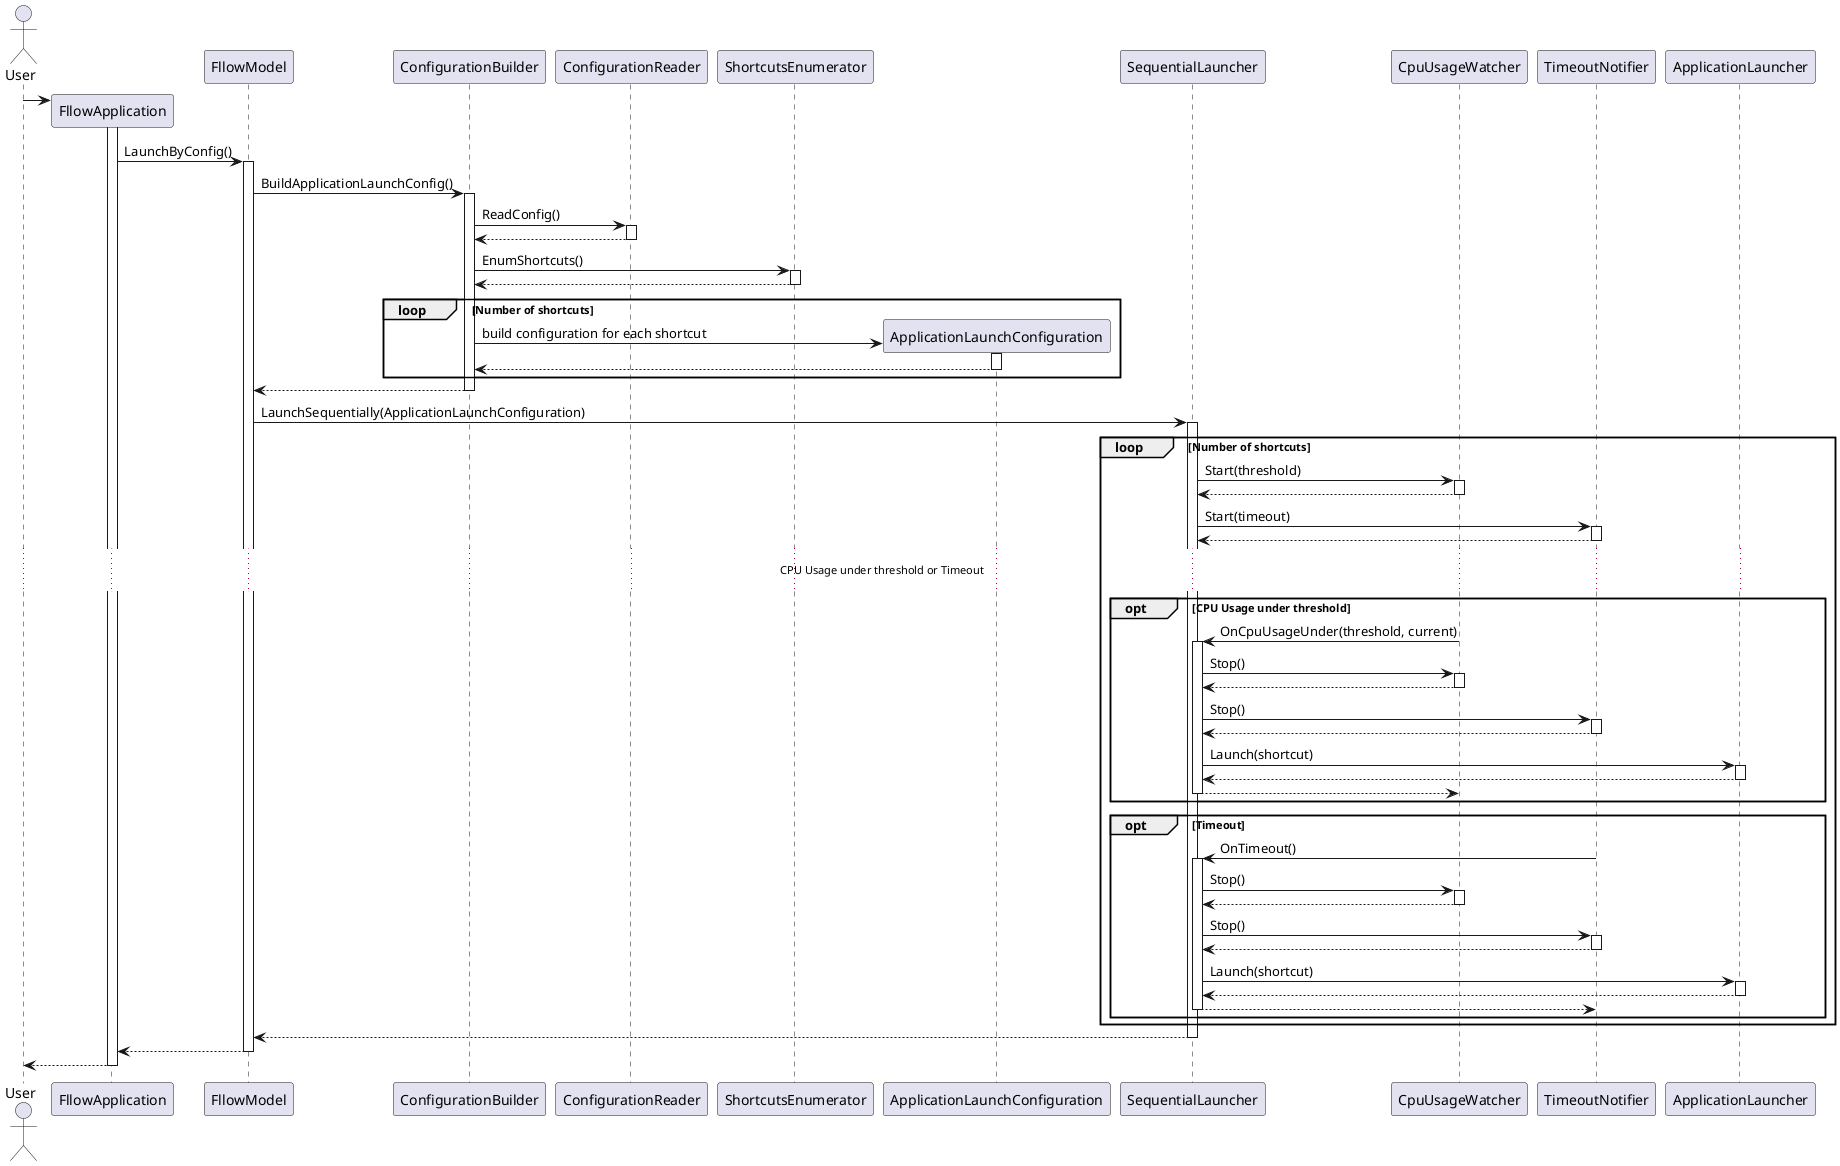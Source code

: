@startuml

actor User
participant FllowApplication
participant FllowModel
participant ConfigurationBuilder
participant ConfigurationReader
participant ShortcutsEnumerator
participant ApplicationLaunchConfiguration
participant SequentialLauncher
participant CpuUsageWatcher
participant TimeoutNotifier
participant ApplicationLauncher

autoactivate on

create FllowApplication
User -> FllowApplication

FllowApplication -> FllowModel : LaunchByConfig()
FllowModel -> ConfigurationBuilder : BuildApplicationLaunchConfig()
ConfigurationBuilder -> ConfigurationReader : ReadConfig()
return
ConfigurationBuilder -> ShortcutsEnumerator : EnumShortcuts()
return
loop Number of shortcuts
create ApplicationLaunchConfiguration
ConfigurationBuilder -> ApplicationLaunchConfiguration : build configuration for each shortcut
return
end
return

FllowModel -> SequentialLauncher : LaunchSequentially(ApplicationLaunchConfiguration)
loop Number of shortcuts
SequentialLauncher -> CpuUsageWatcher : Start(threshold)
return
SequentialLauncher -> TimeoutNotifier : Start(timeout)
return
...CPU Usage under threshold or Timeout...
opt CPU Usage under threshold
CpuUsageWatcher -> SequentialLauncher : OnCpuUsageUnder(threshold, current)
SequentialLauncher -> CpuUsageWatcher : Stop()
return
SequentialLauncher -> TimeoutNotifier : Stop()
return
SequentialLauncher -> ApplicationLauncher : Launch(shortcut)
return
return
end
opt Timeout
TimeoutNotifier -> SequentialLauncher : OnTimeout()
SequentialLauncher -> CpuUsageWatcher : Stop()
return
SequentialLauncher -> TimeoutNotifier : Stop()
return
SequentialLauncher -> ApplicationLauncher : Launch(shortcut)
return
return
end
end
return

return

return

@enduml
